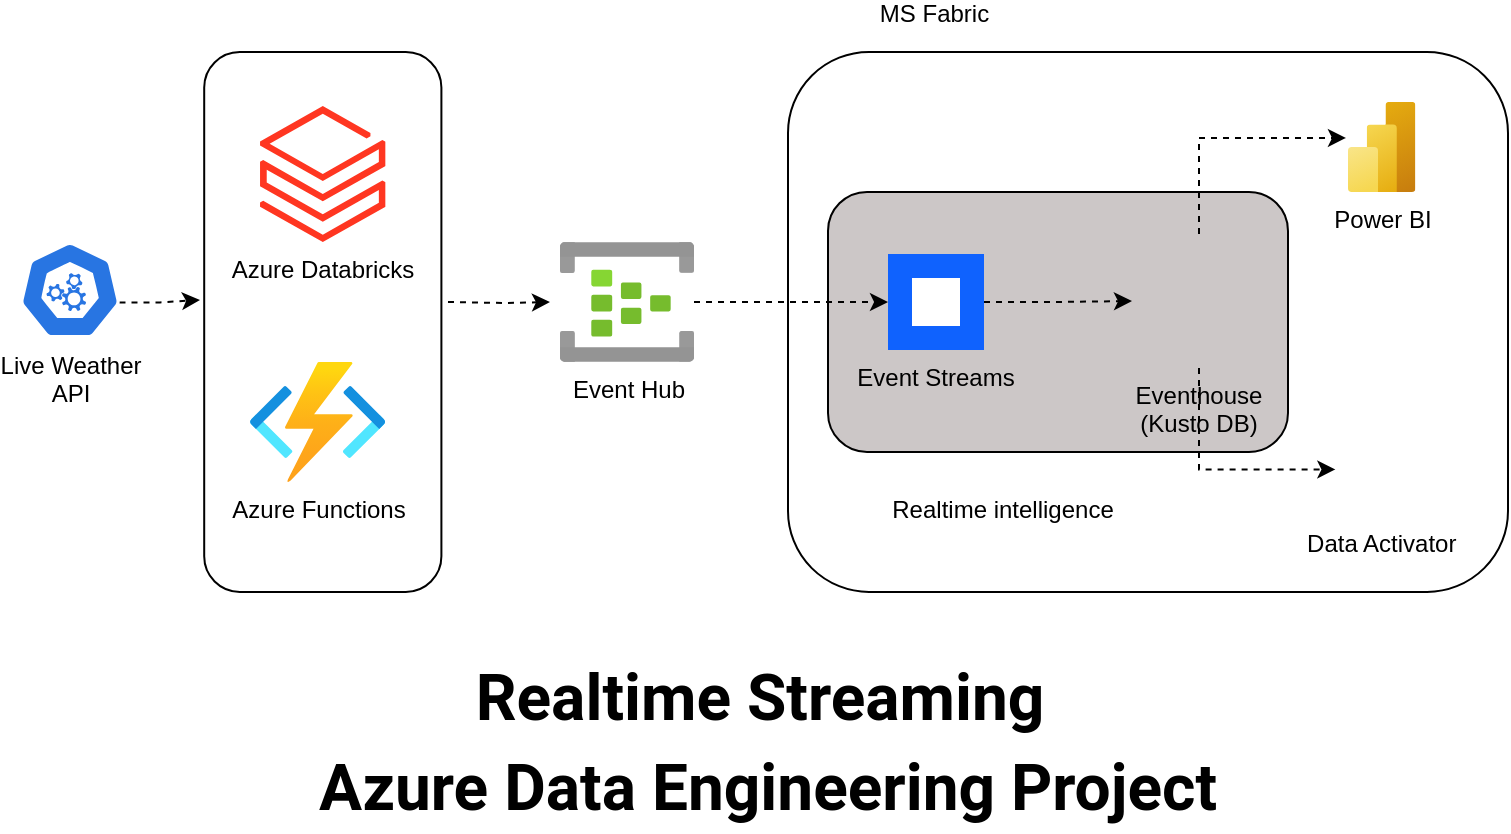 <mxfile version="26.1.1">
  <diagram name="Page-1" id="1Oh61cCZO6bqg-hqBSBR">
    <mxGraphModel dx="954" dy="532" grid="1" gridSize="10" guides="1" tooltips="1" connect="1" arrows="1" fold="1" page="1" pageScale="1" pageWidth="827" pageHeight="1169" math="0" shadow="0">
      <root>
        <mxCell id="0" />
        <mxCell id="1" parent="0" />
        <mxCell id="g0qIa_D1leEmLkeFgXyi-19" value="" style="rounded=1;whiteSpace=wrap;html=1;" vertex="1" parent="1">
          <mxGeometry x="414" y="100" width="360" height="269.94" as="geometry" />
        </mxCell>
        <mxCell id="g0qIa_D1leEmLkeFgXyi-11" value="" style="rounded=1;whiteSpace=wrap;html=1;fillColor=light-dark(#ccc7c7, #ededed);" vertex="1" parent="1">
          <mxGeometry x="434" y="169.94" width="230" height="130" as="geometry" />
        </mxCell>
        <mxCell id="g0qIa_D1leEmLkeFgXyi-4" value="" style="rounded=1;whiteSpace=wrap;html=1;" vertex="1" parent="1">
          <mxGeometry x="122.1" y="100" width="118.6" height="269.94" as="geometry" />
        </mxCell>
        <mxCell id="g0qIa_D1leEmLkeFgXyi-6" style="edgeStyle=orthogonalEdgeStyle;rounded=0;orthogonalLoop=1;jettySize=auto;html=1;exitX=0.995;exitY=0.63;exitDx=0;exitDy=0;exitPerimeter=0;dashed=1;" edge="1" parent="1" source="g0qIa_D1leEmLkeFgXyi-1">
          <mxGeometry relative="1" as="geometry">
            <mxPoint x="120" y="224" as="targetPoint" />
          </mxGeometry>
        </mxCell>
        <mxCell id="g0qIa_D1leEmLkeFgXyi-1" value="Live Weather&lt;div&gt;API&lt;/div&gt;" style="aspect=fixed;sketch=0;html=1;dashed=0;whitespace=wrap;verticalLabelPosition=bottom;verticalAlign=top;fillColor=#2875E2;strokeColor=#ffffff;points=[[0.005,0.63,0],[0.1,0.2,0],[0.9,0.2,0],[0.5,0,0],[0.995,0.63,0],[0.72,0.99,0],[0.5,1,0],[0.28,0.99,0]];shape=mxgraph.kubernetes.icon2;prIcon=api" vertex="1" parent="1">
          <mxGeometry x="30" y="195" width="50" height="48" as="geometry" />
        </mxCell>
        <mxCell id="g0qIa_D1leEmLkeFgXyi-2" value="Azure Databricks" style="image;aspect=fixed;html=1;points=[];align=center;fontSize=12;image=img/lib/azure2/analytics/Azure_Databricks.svg;" vertex="1" parent="1">
          <mxGeometry x="150" y="127" width="62.8" height="68" as="geometry" />
        </mxCell>
        <mxCell id="g0qIa_D1leEmLkeFgXyi-3" value="Azure Functions" style="image;aspect=fixed;html=1;points=[];align=center;fontSize=12;image=img/lib/azure2/compute/Function_Apps.svg;" vertex="1" parent="1">
          <mxGeometry x="144.8" y="255" width="68" height="60" as="geometry" />
        </mxCell>
        <mxCell id="g0qIa_D1leEmLkeFgXyi-20" style="edgeStyle=orthogonalEdgeStyle;rounded=0;orthogonalLoop=1;jettySize=auto;html=1;entryX=0;entryY=0.5;entryDx=0;entryDy=0;dashed=1;" edge="1" parent="1" source="g0qIa_D1leEmLkeFgXyi-5" target="g0qIa_D1leEmLkeFgXyi-8">
          <mxGeometry relative="1" as="geometry" />
        </mxCell>
        <mxCell id="g0qIa_D1leEmLkeFgXyi-5" value="Event Hub" style="image;aspect=fixed;html=1;points=[];align=center;fontSize=12;image=img/lib/azure2/analytics/Event_Hubs.svg;" vertex="1" parent="1">
          <mxGeometry x="300" y="195" width="67" height="60" as="geometry" />
        </mxCell>
        <mxCell id="g0qIa_D1leEmLkeFgXyi-7" style="edgeStyle=orthogonalEdgeStyle;rounded=0;orthogonalLoop=1;jettySize=auto;html=1;entryX=-0.075;entryY=0.5;entryDx=0;entryDy=0;entryPerimeter=0;dashed=1;" edge="1" parent="1" target="g0qIa_D1leEmLkeFgXyi-5">
          <mxGeometry relative="1" as="geometry">
            <mxPoint x="244" y="225" as="sourcePoint" />
          </mxGeometry>
        </mxCell>
        <mxCell id="g0qIa_D1leEmLkeFgXyi-21" style="edgeStyle=orthogonalEdgeStyle;rounded=0;orthogonalLoop=1;jettySize=auto;html=1;exitX=1;exitY=0.5;exitDx=0;exitDy=0;entryX=0;entryY=0.5;entryDx=0;entryDy=0;dashed=1;" edge="1" parent="1" source="g0qIa_D1leEmLkeFgXyi-8" target="g0qIa_D1leEmLkeFgXyi-10">
          <mxGeometry relative="1" as="geometry" />
        </mxCell>
        <mxCell id="g0qIa_D1leEmLkeFgXyi-8" value="Event Streams" style="shape=rect;fillColor=#0F62FE;aspect=fixed;resizable=0;labelPosition=center;verticalLabelPosition=bottom;align=center;verticalAlign=top;strokeColor=none;fontSize=12;" vertex="1" parent="1">
          <mxGeometry x="464" y="201" width="48" height="48" as="geometry" />
        </mxCell>
        <mxCell id="g0qIa_D1leEmLkeFgXyi-9" value="" style="fillColor=#ffffff;strokeColor=none;dashed=0;outlineConnect=0;html=1;labelPosition=center;verticalLabelPosition=bottom;verticalAlign=top;part=1;movable=0;resizable=0;rotatable=0;shape=mxgraph.ibm_cloud.ibm-cloud--event-streams" vertex="1" parent="g0qIa_D1leEmLkeFgXyi-8">
          <mxGeometry width="24" height="24" relative="1" as="geometry">
            <mxPoint x="12" y="12" as="offset" />
          </mxGeometry>
        </mxCell>
        <mxCell id="g0qIa_D1leEmLkeFgXyi-23" style="edgeStyle=orthogonalEdgeStyle;rounded=0;orthogonalLoop=1;jettySize=auto;html=1;exitX=0.5;exitY=1;exitDx=0;exitDy=0;entryX=0;entryY=0.5;entryDx=0;entryDy=0;dashed=1;" edge="1" parent="1" source="g0qIa_D1leEmLkeFgXyi-10" target="g0qIa_D1leEmLkeFgXyi-15">
          <mxGeometry relative="1" as="geometry" />
        </mxCell>
        <mxCell id="g0qIa_D1leEmLkeFgXyi-10" value="Eventhouse&#xa;(Kusto DB)" style="shape=image;verticalLabelPosition=bottom;labelBackgroundColor=none;verticalAlign=top;aspect=fixed;imageAspect=0;image=https://debruyn.dev/2024/all-microsoft-fabric-icons-for-diagramming/kql_database.png;" vertex="1" parent="1">
          <mxGeometry x="586" y="191" width="67" height="67" as="geometry" />
        </mxCell>
        <mxCell id="g0qIa_D1leEmLkeFgXyi-13" value="Realtime intelligence" style="shape=image;html=1;verticalAlign=top;verticalLabelPosition=bottom;labelBackgroundColor=#ffffff;imageAspect=0;aspect=fixed;image=https://cdn1.iconfinder.com/data/icons/cloud-72/64/speed-real-time-cloud-information-computing-process-128.png;clipPath=inset(14.06% 2.34% 15.63% 1.56%);" vertex="1" parent="1">
          <mxGeometry x="490" y="269.63" width="62" height="45.366" as="geometry" />
        </mxCell>
        <mxCell id="g0qIa_D1leEmLkeFgXyi-14" value="Power BI" style="image;aspect=fixed;html=1;points=[];align=center;fontSize=12;image=img/lib/azure2/analytics/Power_BI_Embedded.svg;" vertex="1" parent="1">
          <mxGeometry x="694" y="124.94" width="33.75" height="45" as="geometry" />
        </mxCell>
        <mxCell id="g0qIa_D1leEmLkeFgXyi-15" value="Data Activator" style="shape=image;verticalLabelPosition=bottom;labelBackgroundColor=default;verticalAlign=top;aspect=fixed;imageAspect=0;image=https://www.comset.co.uk/wp-content/uploads/2024/01/data-activator-1200x1200.png;" vertex="1" parent="1">
          <mxGeometry x="687.68" y="285.54" width="46.4" height="46.4" as="geometry" />
        </mxCell>
        <mxCell id="g0qIa_D1leEmLkeFgXyi-18" value="MS Fabric" style="shape=image;verticalLabelPosition=top;labelBackgroundColor=default;verticalAlign=bottom;aspect=fixed;imageAspect=0;image=https://ebisgroup.com/wp-content/uploads/2024/12/microsoft-fabric-1024x538.png;clipPath=inset(6.33% 25.67% 5.7% 26.33%);labelPosition=center;align=center;" vertex="1" parent="1">
          <mxGeometry x="464" y="90" width="46.49" height="44.88" as="geometry" />
        </mxCell>
        <mxCell id="g0qIa_D1leEmLkeFgXyi-22" style="edgeStyle=orthogonalEdgeStyle;rounded=0;orthogonalLoop=1;jettySize=auto;html=1;entryX=-0.03;entryY=0.401;entryDx=0;entryDy=0;entryPerimeter=0;exitX=0.5;exitY=0;exitDx=0;exitDy=0;dashed=1;" edge="1" parent="1" source="g0qIa_D1leEmLkeFgXyi-10" target="g0qIa_D1leEmLkeFgXyi-14">
          <mxGeometry relative="1" as="geometry" />
        </mxCell>
        <mxCell id="g0qIa_D1leEmLkeFgXyi-24" value="&lt;h1 style=&quot;background-image: initial; background-position: initial; background-size: initial; background-repeat: initial; background-attachment: initial; background-origin: initial; background-clip: initial; margin: 0px; padding: 0px; border: 0px; word-break: break-word; font-family: Roboto, Arial, sans-serif; font-size: 2rem; line-height: 2.8rem; overflow: hidden; max-height: 5.6rem; -webkit-line-clamp: 2; display: -webkit-box; -webkit-box-orient: vertical; text-overflow: ellipsis;&quot; class=&quot;style-scope ytd-watch-metadata&quot;&gt;Realtime Streaming&amp;nbsp;&lt;/h1&gt;&lt;h1 class=&quot;style-scope ytd-watch-metadata&quot; style=&quot;margin: 0px; padding: 0px; border: 0px; background-image: initial; background-position: initial; background-size: initial; background-repeat: initial; background-attachment: initial; background-origin: initial; background-clip: initial; word-break: break-word; font-family: Roboto, Arial, sans-serif; font-size: 2rem; line-height: 2.8rem; overflow: hidden; max-height: 5.6rem; -webkit-line-clamp: 2; display: -webkit-box; -webkit-box-orient: vertical; text-overflow: ellipsis;&quot;&gt;Azure Data Engineering Project&lt;/h1&gt;" style="text;html=1;align=center;verticalAlign=middle;whiteSpace=wrap;rounded=0;fontColor=default;labelBackgroundColor=none;" vertex="1" parent="1">
          <mxGeometry x="114" y="400" width="580" height="90" as="geometry" />
        </mxCell>
      </root>
    </mxGraphModel>
  </diagram>
</mxfile>
